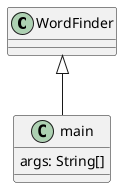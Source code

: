 @startuml
'https://plantuml.com/class-diagram

class WordFinder
class main{
    args: String[]
}

WordFinder <|-- main

@enduml